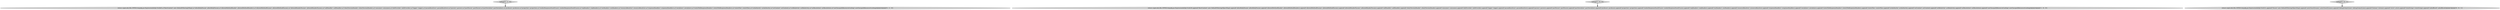digraph {
3 [style = filled, label = "toMap['0', '1', '0']", fillcolor = lightgray, shape = diamond image = "AAA0AAABBB2BBB"];
2 [style = filled, label = "return super.edu.fdu.CPPDG.tinypdg.pe.ExpressionInfo@15cd2b5.a(\"RestContext\",new DefaultFilteringOMap().a(\"allowBodyParam\",allowBodyParam).a(\"allowedMethodHeader\",allowedMethodHeaders).a(\"allowedMethodParams\",allowedMethodParams).a(\"allowedHeaderParams\",allowedHeaderParams).a(\"callHandler\",callHandler).a(\"clientVersionHeader\",clientVersionHeader).a(\"consumes\",consumes).a(\"infoProvider\",infoProvider).a(\"logger\",logger).a(\"paramResolvers\",paramResolvers).a(\"parsers\",parsers).a(\"partParser\",partParser).a(\"partSerializer\",partSerializer).a(\"produces\",produces).a(\"properties\",properties).a(\"renderResponseStackTraces\",renderResponseStackTraces).a(\"reqHeaders\",reqHeaders).a(\"resHeaders\",resHeaders).a(\"resourceResolver\",resourceResolver).a(\"responseHandlers\",responseHandlers).a(\"serializers\",serializers).a(\"staticFileResponseHeaders\",staticFileResponseHeaders).a(\"staticFiles\",staticFiles).a(\"uriAuthority\",uriAuthority).a(\"uriContext\",uriContext).a(\"uriRelativity\",uriRelativity).a(\"uriResolution\",uriResolution).a(\"useClasspathResourceCaching\",useClasspathResourceCaching))@@@3@@@['0', '1', '0']", fillcolor = lightgray, shape = ellipse image = "AAA0AAABBB2BBB"];
0 [style = filled, label = "toMap['1', '0', '0']", fillcolor = lightgray, shape = diamond image = "AAA0AAABBB1BBB"];
4 [style = filled, label = "return super.edu.fdu.CPPDG.tinypdg.pe.ExpressionInfo@15cd331.append(\"Parser\",new DefaultFilteringObjectMap().append(\"autoCloseStreams\",autoCloseStreams).append(\"debugOutputLines\",debugOutputLines).append(\"listener\",listener).append(\"strict\",strict).append(\"trimStrings\",trimStrings).append(\"unbuffered\",unbuffered))@@@3@@@['0', '0', '1']", fillcolor = lightgray, shape = ellipse image = "AAA0AAABBB3BBB"];
5 [style = filled, label = "toMap['0', '0', '1']", fillcolor = lightgray, shape = diamond image = "AAA0AAABBB3BBB"];
1 [style = filled, label = "return super.edu.fdu.CPPDG.tinypdg.pe.ExpressionInfo@15cd239.append(\"RestContext\",new DefaultFilteringObjectMap().append(\"allowBodyParam\",allowBodyParam).append(\"allowedMethodHeader\",allowedMethodHeaders).append(\"allowedMethodParams\",allowedMethodParams).append(\"allowedHeaderParams\",allowedHeaderParams).append(\"callHandler\",callHandler).append(\"clientVersionHeader\",clientVersionHeader).append(\"consumes\",consumes).append(\"infoProvider\",infoProvider).append(\"logger\",logger).append(\"paramResolvers\",paramResolvers).append(\"parsers\",parsers).append(\"partParser\",partParser).append(\"partSerializer\",partSerializer).append(\"produces\",produces).append(\"properties\",properties).append(\"renderResponseStackTraces\",renderResponseStackTraces).append(\"reqHeaders\",reqHeaders).append(\"resHeaders\",resHeaders).append(\"resourceResolver\",resourceResolver).append(\"responseHandlers\",responseHandlers).append(\"serializers\",serializers).append(\"staticFileResponseHeaders\",staticFileResponseHeaders).append(\"staticFiles\",staticFiles).append(\"uriAuthority\",uriAuthority).append(\"uriContext\",uriContext).append(\"uriRelativity\",uriRelativity).append(\"uriResolution\",uriResolution).append(\"useClasspathResourceCaching\",useClasspathResourceCaching))@@@3@@@['1', '0', '0']", fillcolor = lightgray, shape = ellipse image = "AAA0AAABBB1BBB"];
5->4 [style = bold, label=""];
3->2 [style = bold, label=""];
0->1 [style = bold, label=""];
}
